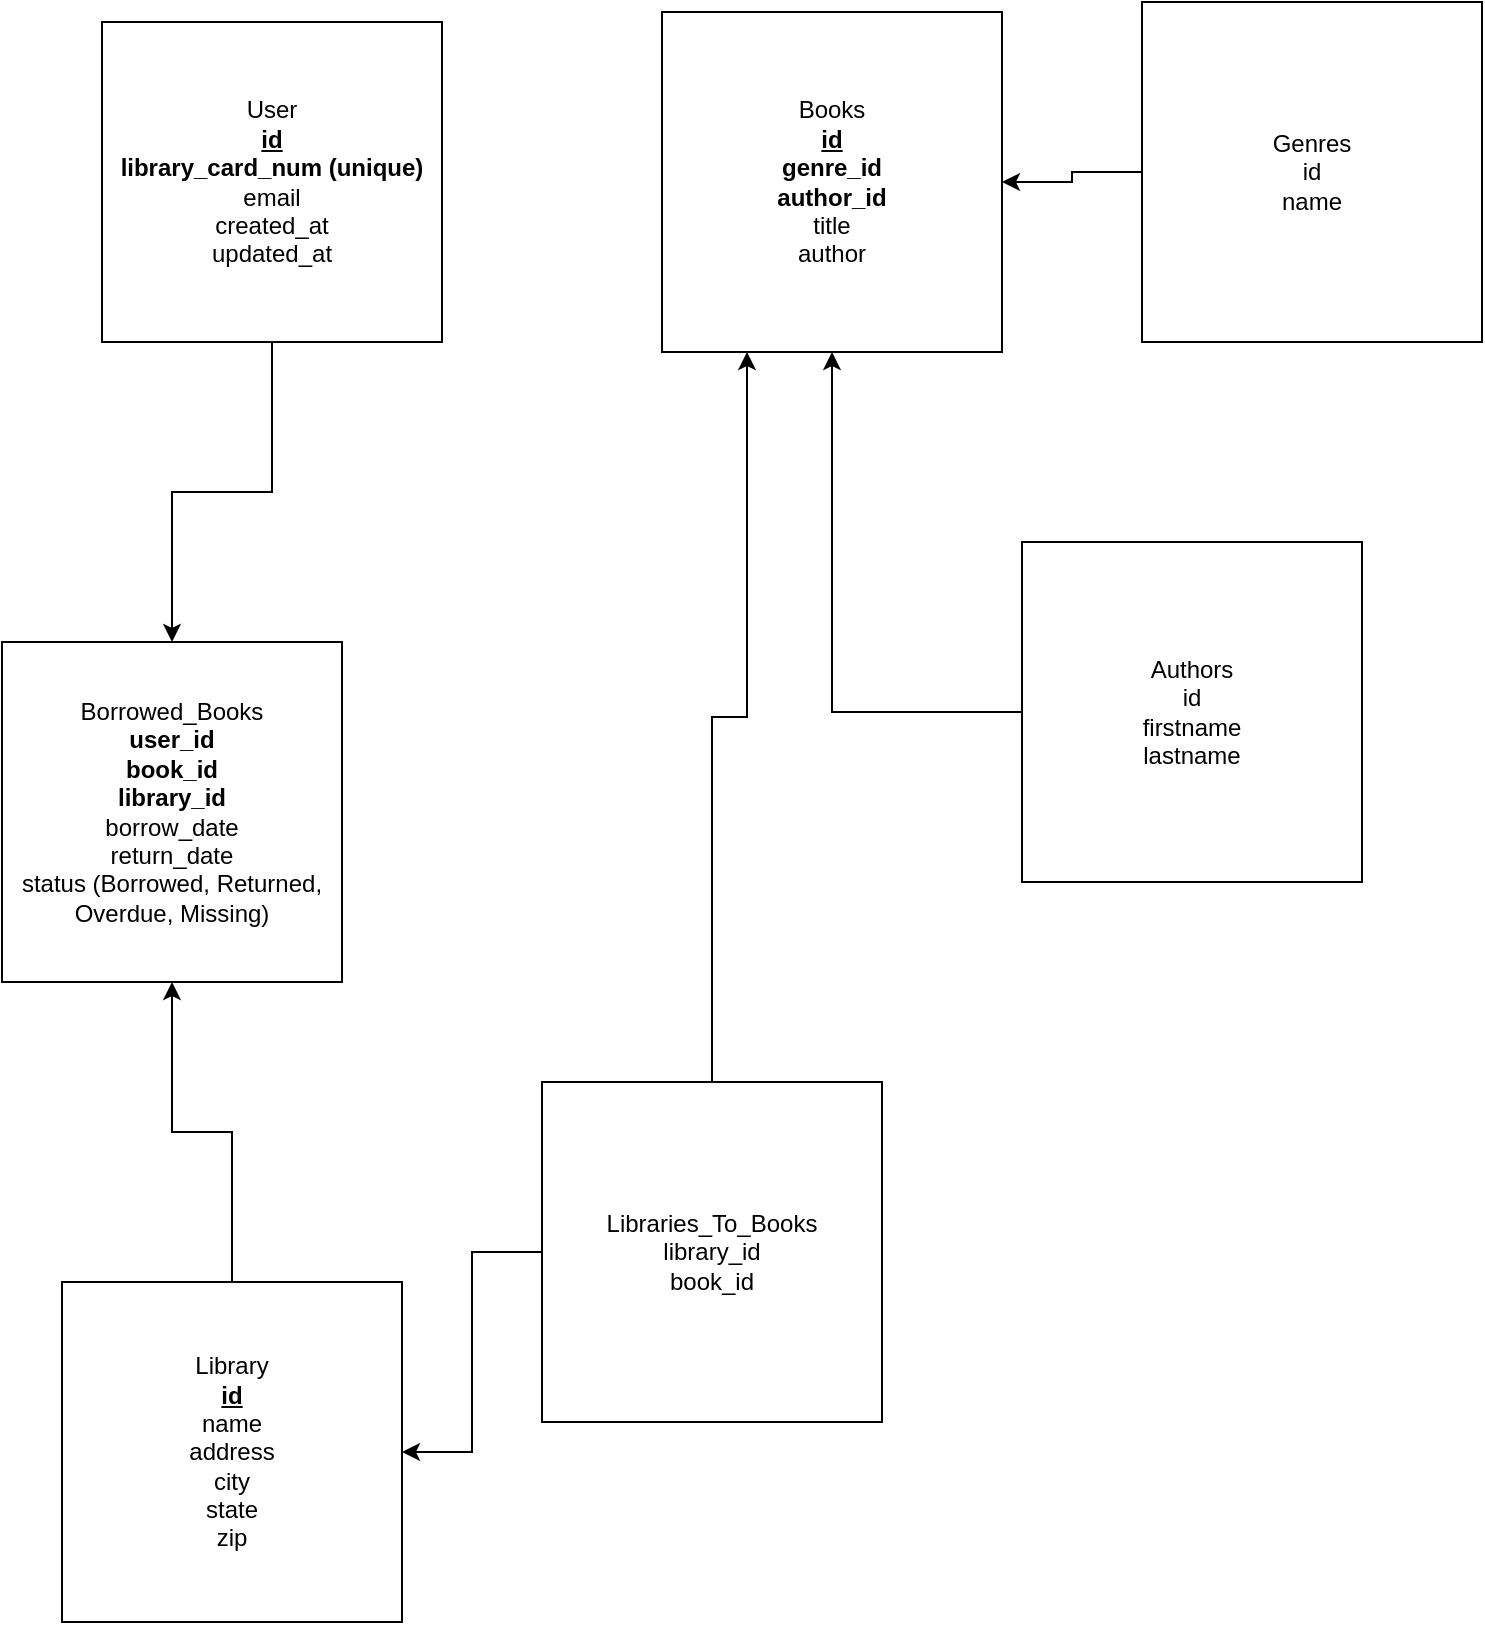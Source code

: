<mxfile version="13.10.1" type="device"><diagram id="uwUf9UFhIEscwU7P7O4z" name="Page-1"><mxGraphModel dx="1038" dy="548" grid="1" gridSize="10" guides="1" tooltips="1" connect="1" arrows="1" fold="1" page="1" pageScale="1" pageWidth="850" pageHeight="1100" math="0" shadow="0"><root><mxCell id="0"/><mxCell id="1" parent="0"/><mxCell id="SATN48trGtETZGqoh5Zf-11" style="edgeStyle=orthogonalEdgeStyle;rounded=0;orthogonalLoop=1;jettySize=auto;html=1;" edge="1" parent="1" source="SATN48trGtETZGqoh5Zf-1" target="SATN48trGtETZGqoh5Zf-6"><mxGeometry relative="1" as="geometry"/></mxCell><mxCell id="SATN48trGtETZGqoh5Zf-1" value="User&lt;br&gt;&lt;u style=&quot;font-weight: bold&quot;&gt;id&lt;/u&gt;&lt;br&gt;&lt;b&gt;library_card_num (unique)&lt;br&gt;&lt;/b&gt;email&lt;br&gt;created_at&lt;br&gt;updated_at&lt;br&gt;" style="rounded=0;whiteSpace=wrap;html=1;" vertex="1" parent="1"><mxGeometry x="90" y="40" width="170" height="160" as="geometry"/></mxCell><mxCell id="SATN48trGtETZGqoh5Zf-2" value="Books&lt;br&gt;&lt;u style=&quot;font-weight: bold&quot;&gt;id&lt;br&gt;&lt;/u&gt;&lt;b&gt;genre_id&lt;br&gt;author_id&lt;/b&gt;&lt;br&gt;title&lt;br&gt;author" style="rounded=0;whiteSpace=wrap;html=1;" vertex="1" parent="1"><mxGeometry x="370" y="35" width="170" height="170" as="geometry"/></mxCell><mxCell id="SATN48trGtETZGqoh5Zf-15" style="edgeStyle=orthogonalEdgeStyle;rounded=0;orthogonalLoop=1;jettySize=auto;html=1;" edge="1" parent="1" source="SATN48trGtETZGqoh5Zf-3" target="SATN48trGtETZGqoh5Zf-6"><mxGeometry relative="1" as="geometry"/></mxCell><mxCell id="SATN48trGtETZGqoh5Zf-3" value="Library&lt;br&gt;&lt;u style=&quot;font-weight: bold&quot;&gt;id&lt;/u&gt;&lt;br&gt;name&lt;br&gt;address&lt;br&gt;city&lt;br&gt;state&lt;br&gt;zip&lt;br&gt;" style="rounded=0;whiteSpace=wrap;html=1;" vertex="1" parent="1"><mxGeometry x="70" y="670" width="170" height="170" as="geometry"/></mxCell><mxCell id="SATN48trGtETZGqoh5Zf-12" style="edgeStyle=orthogonalEdgeStyle;rounded=0;orthogonalLoop=1;jettySize=auto;html=1;entryX=0.25;entryY=1;entryDx=0;entryDy=0;" edge="1" parent="1" source="SATN48trGtETZGqoh5Zf-5" target="SATN48trGtETZGqoh5Zf-2"><mxGeometry relative="1" as="geometry"/></mxCell><mxCell id="SATN48trGtETZGqoh5Zf-13" style="edgeStyle=orthogonalEdgeStyle;rounded=0;orthogonalLoop=1;jettySize=auto;html=1;" edge="1" parent="1" source="SATN48trGtETZGqoh5Zf-5" target="SATN48trGtETZGqoh5Zf-3"><mxGeometry relative="1" as="geometry"/></mxCell><mxCell id="SATN48trGtETZGqoh5Zf-5" value="Libraries_To_Books&lt;br&gt;library_id&lt;br&gt;book_id" style="rounded=0;whiteSpace=wrap;html=1;" vertex="1" parent="1"><mxGeometry x="310" y="570" width="170" height="170" as="geometry"/></mxCell><mxCell id="SATN48trGtETZGqoh5Zf-6" value="Borrowed_Books&lt;br&gt;&lt;b&gt;user_id&lt;br&gt;book_id&lt;br&gt;library_id&lt;/b&gt;&lt;br&gt;borrow_date&lt;br&gt;return_date&lt;br&gt;status (Borrowed, Returned, Overdue, Missing)" style="rounded=0;whiteSpace=wrap;html=1;" vertex="1" parent="1"><mxGeometry x="40" y="350" width="170" height="170" as="geometry"/></mxCell><mxCell id="SATN48trGtETZGqoh5Zf-10" value="" style="edgeStyle=orthogonalEdgeStyle;rounded=0;orthogonalLoop=1;jettySize=auto;html=1;" edge="1" parent="1" source="SATN48trGtETZGqoh5Zf-7" target="SATN48trGtETZGqoh5Zf-2"><mxGeometry relative="1" as="geometry"/></mxCell><mxCell id="SATN48trGtETZGqoh5Zf-7" value="Genres&lt;br&gt;id&lt;br&gt;name" style="rounded=0;whiteSpace=wrap;html=1;" vertex="1" parent="1"><mxGeometry x="610" y="30" width="170" height="170" as="geometry"/></mxCell><mxCell id="SATN48trGtETZGqoh5Zf-9" style="edgeStyle=orthogonalEdgeStyle;rounded=0;orthogonalLoop=1;jettySize=auto;html=1;" edge="1" parent="1" source="SATN48trGtETZGqoh5Zf-8" target="SATN48trGtETZGqoh5Zf-2"><mxGeometry relative="1" as="geometry"/></mxCell><mxCell id="SATN48trGtETZGqoh5Zf-8" value="Authors&lt;br&gt;id&lt;br&gt;firstname&lt;br&gt;lastname" style="rounded=0;whiteSpace=wrap;html=1;" vertex="1" parent="1"><mxGeometry x="550" y="300" width="170" height="170" as="geometry"/></mxCell></root></mxGraphModel></diagram></mxfile>